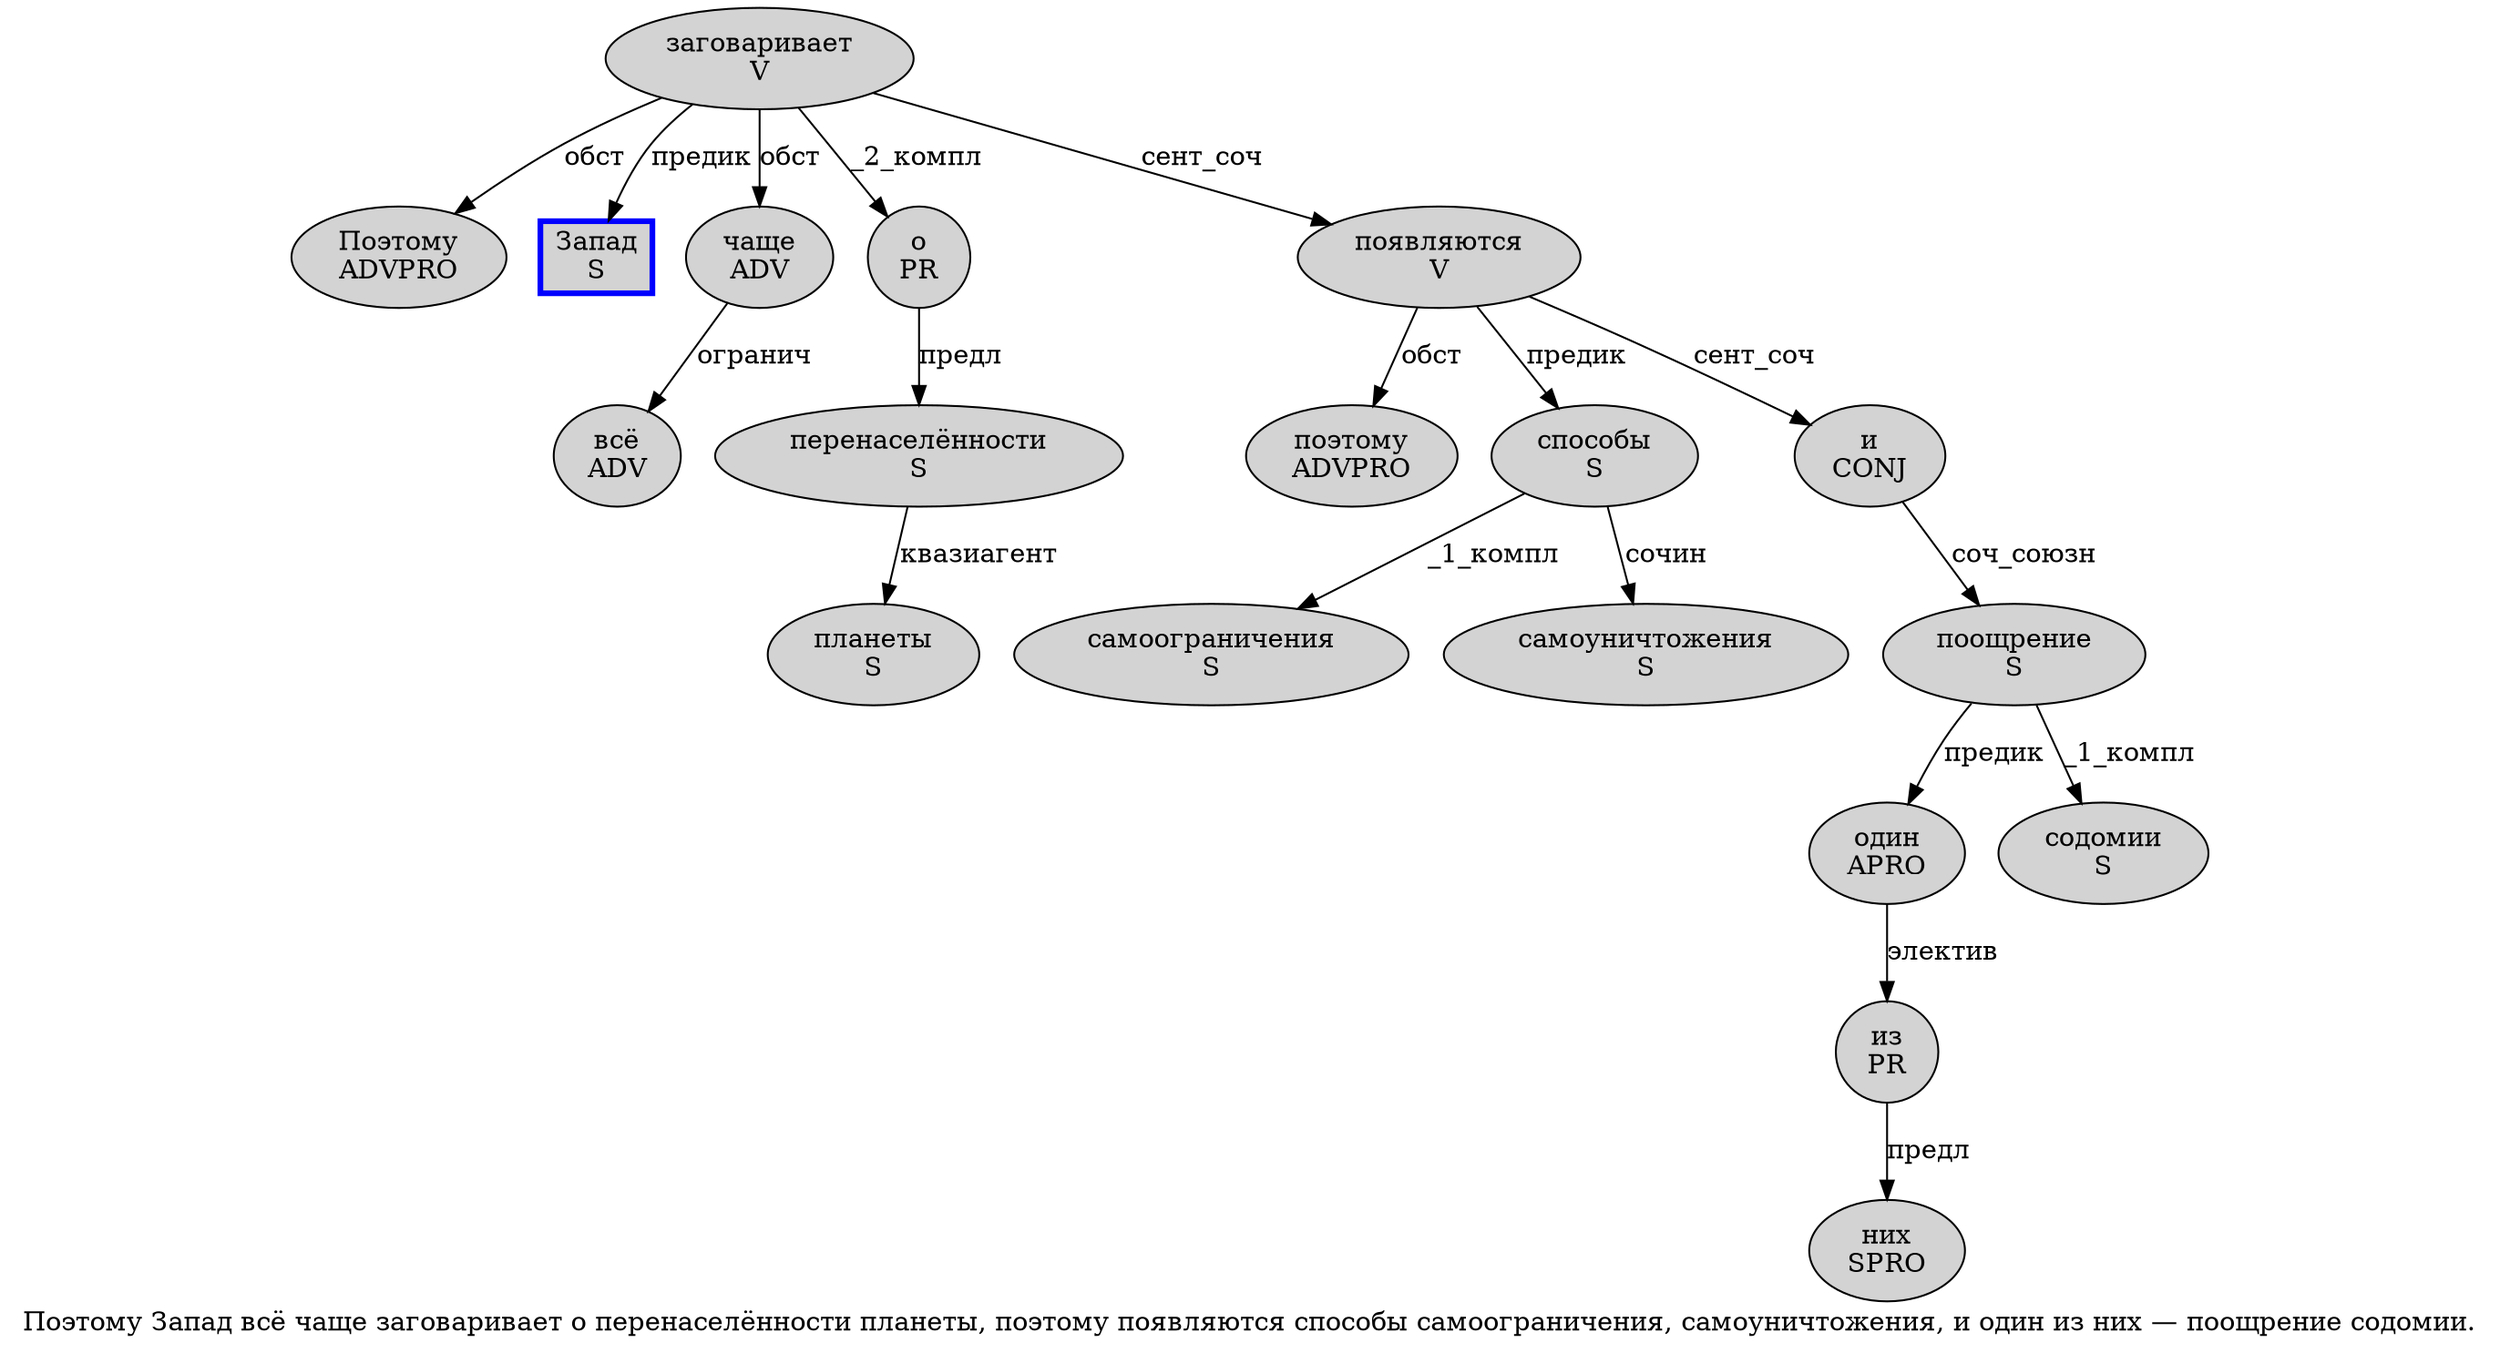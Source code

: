 digraph SENTENCE_4399 {
	graph [label="Поэтому Запад всё чаще заговаривает о перенаселённости планеты, поэтому появляются способы самоограничения, самоуничтожения, и один из них — поощрение содомии."]
	node [style=filled]
		0 [label="Поэтому
ADVPRO" color="" fillcolor=lightgray penwidth=1 shape=ellipse]
		1 [label="Запад
S" color=blue fillcolor=lightgray penwidth=3 shape=box]
		2 [label="всё
ADV" color="" fillcolor=lightgray penwidth=1 shape=ellipse]
		3 [label="чаще
ADV" color="" fillcolor=lightgray penwidth=1 shape=ellipse]
		4 [label="заговаривает
V" color="" fillcolor=lightgray penwidth=1 shape=ellipse]
		5 [label="о
PR" color="" fillcolor=lightgray penwidth=1 shape=ellipse]
		6 [label="перенаселённости
S" color="" fillcolor=lightgray penwidth=1 shape=ellipse]
		7 [label="планеты
S" color="" fillcolor=lightgray penwidth=1 shape=ellipse]
		9 [label="поэтому
ADVPRO" color="" fillcolor=lightgray penwidth=1 shape=ellipse]
		10 [label="появляются
V" color="" fillcolor=lightgray penwidth=1 shape=ellipse]
		11 [label="способы
S" color="" fillcolor=lightgray penwidth=1 shape=ellipse]
		12 [label="самоограничения
S" color="" fillcolor=lightgray penwidth=1 shape=ellipse]
		14 [label="самоуничтожения
S" color="" fillcolor=lightgray penwidth=1 shape=ellipse]
		16 [label="и
CONJ" color="" fillcolor=lightgray penwidth=1 shape=ellipse]
		17 [label="один
APRO" color="" fillcolor=lightgray penwidth=1 shape=ellipse]
		18 [label="из
PR" color="" fillcolor=lightgray penwidth=1 shape=ellipse]
		19 [label="них
SPRO" color="" fillcolor=lightgray penwidth=1 shape=ellipse]
		21 [label="поощрение
S" color="" fillcolor=lightgray penwidth=1 shape=ellipse]
		22 [label="содомии
S" color="" fillcolor=lightgray penwidth=1 shape=ellipse]
			21 -> 17 [label="предик"]
			21 -> 22 [label="_1_компл"]
			5 -> 6 [label="предл"]
			3 -> 2 [label="огранич"]
			10 -> 9 [label="обст"]
			10 -> 11 [label="предик"]
			10 -> 16 [label="сент_соч"]
			11 -> 12 [label="_1_компл"]
			11 -> 14 [label="сочин"]
			17 -> 18 [label="электив"]
			6 -> 7 [label="квазиагент"]
			4 -> 0 [label="обст"]
			4 -> 1 [label="предик"]
			4 -> 3 [label="обст"]
			4 -> 5 [label="_2_компл"]
			4 -> 10 [label="сент_соч"]
			16 -> 21 [label="соч_союзн"]
			18 -> 19 [label="предл"]
}